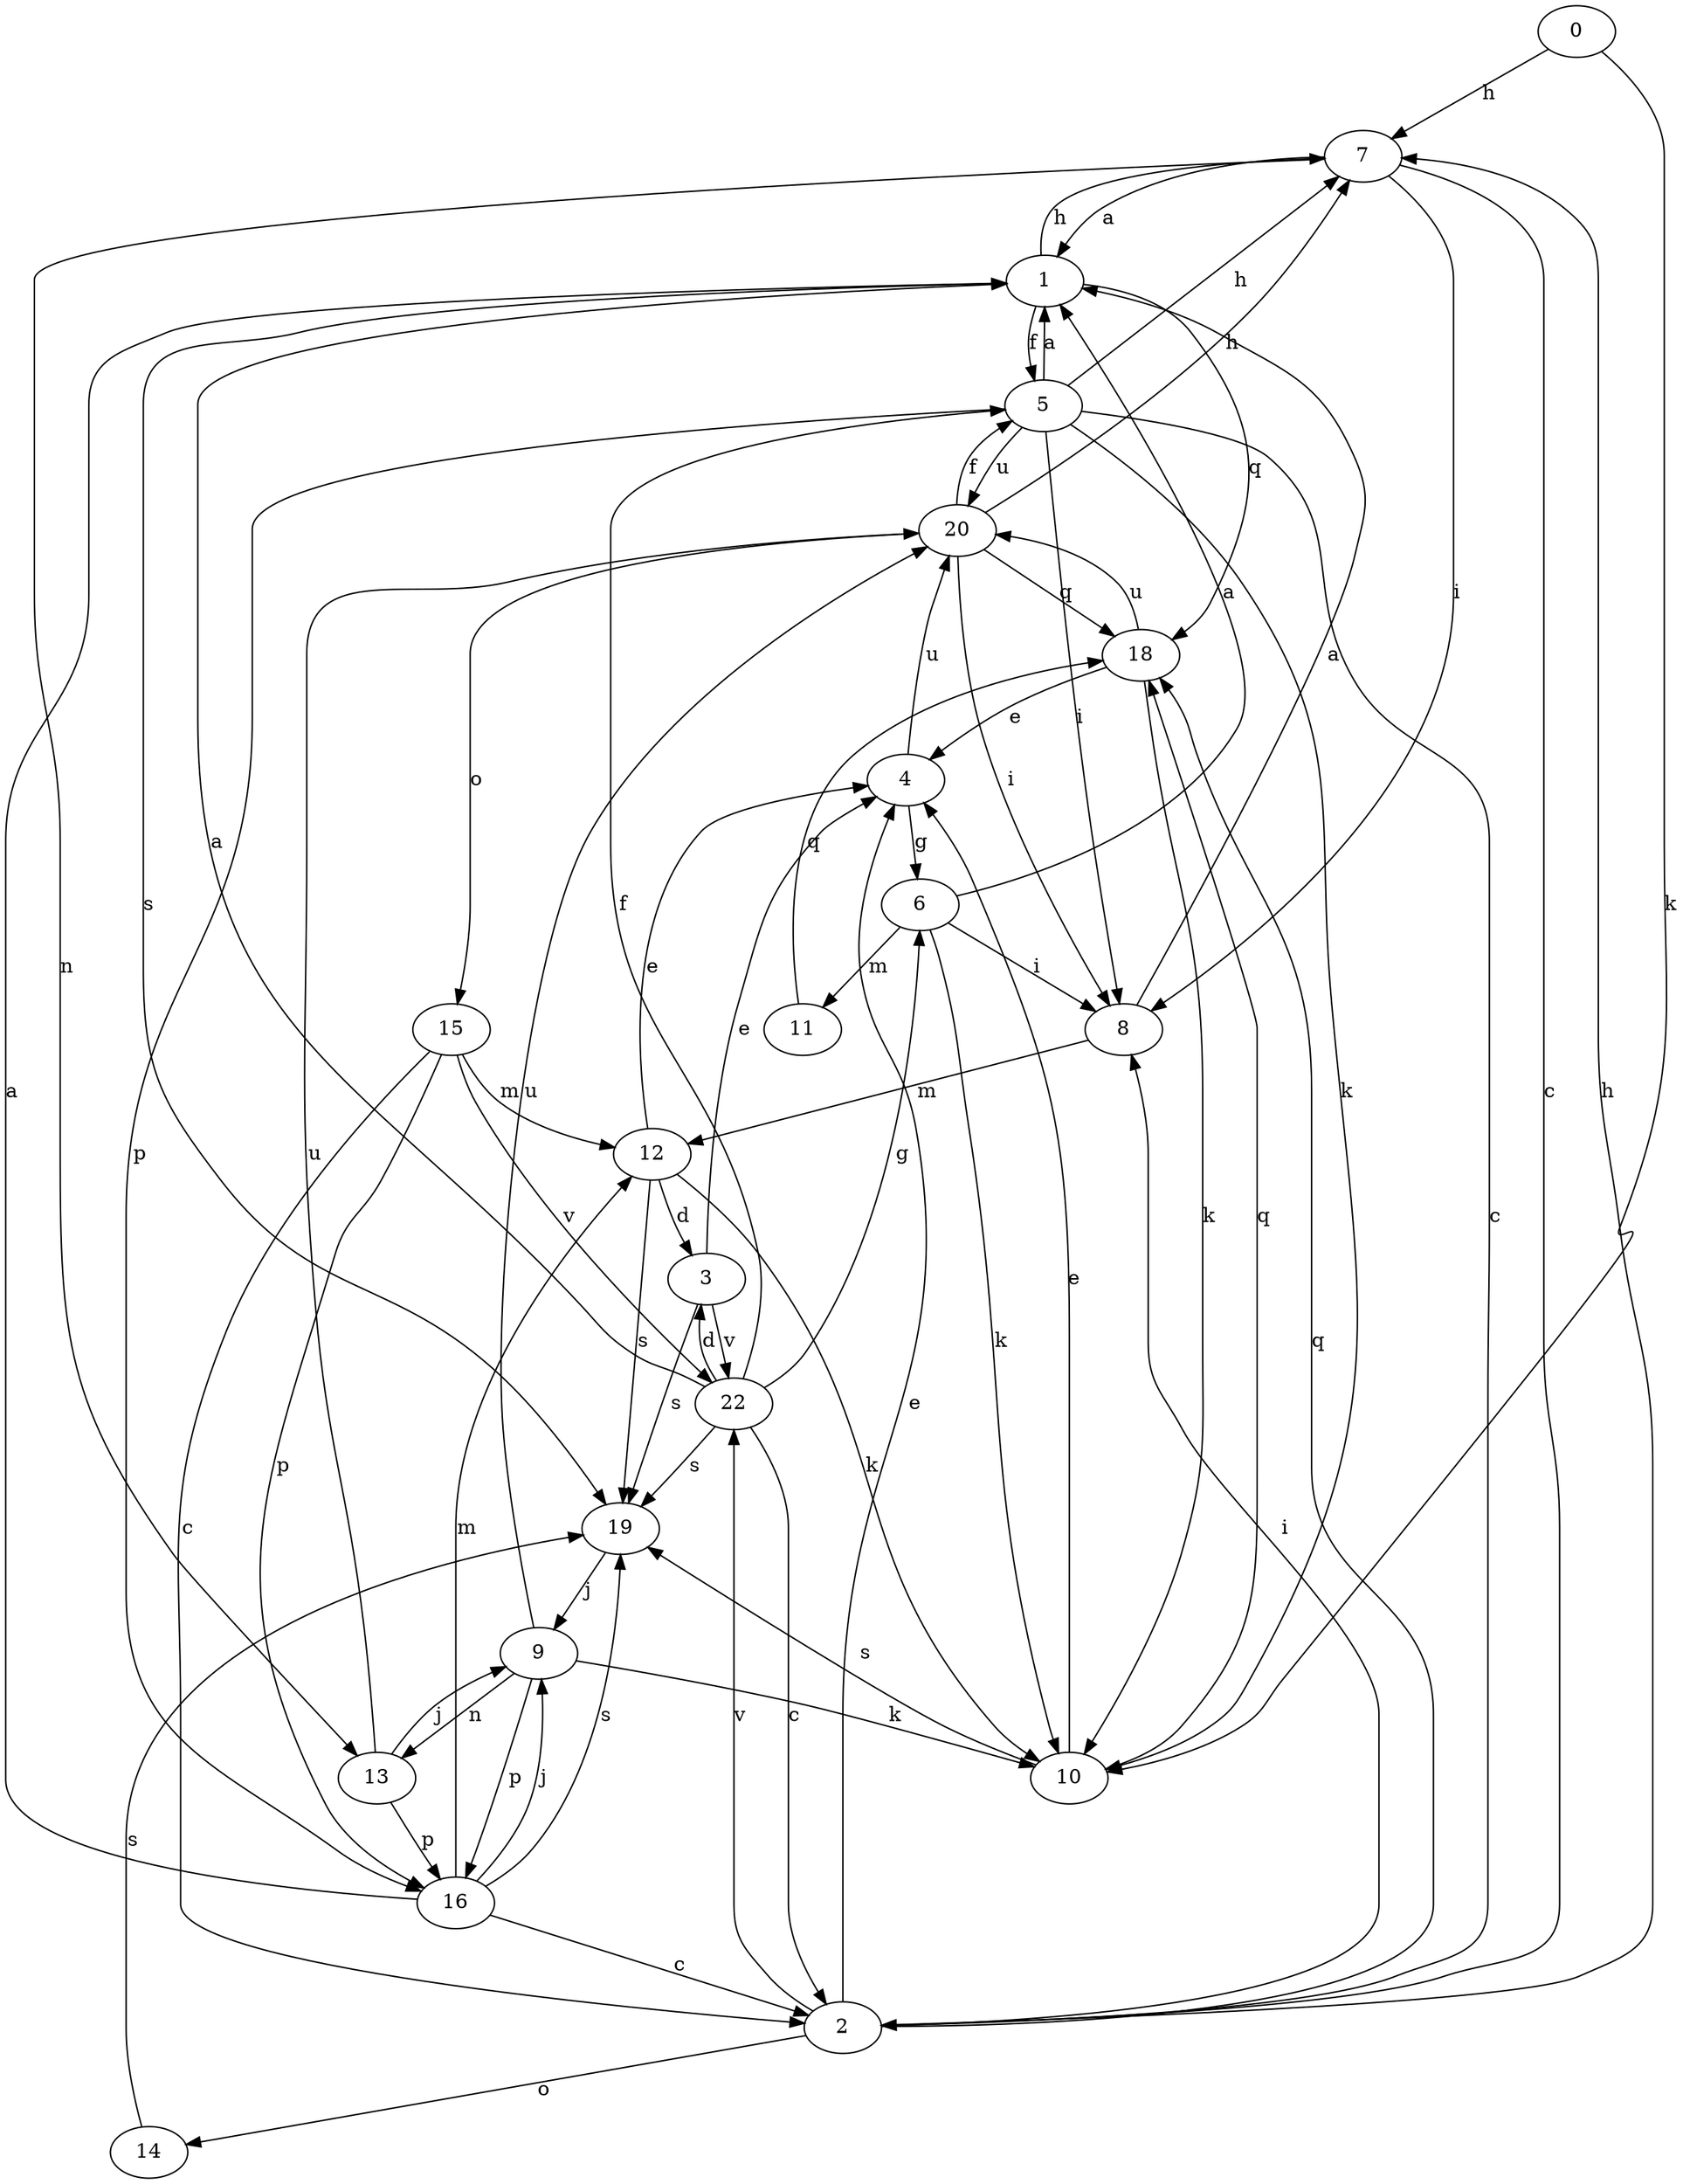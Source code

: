 strict digraph  {
0;
1;
2;
3;
4;
5;
6;
7;
8;
9;
10;
11;
12;
13;
14;
15;
16;
18;
19;
20;
22;
0 -> 7  [label=h];
0 -> 10  [label=k];
1 -> 5  [label=f];
1 -> 7  [label=h];
1 -> 18  [label=q];
1 -> 19  [label=s];
2 -> 4  [label=e];
2 -> 7  [label=h];
2 -> 8  [label=i];
2 -> 14  [label=o];
2 -> 18  [label=q];
2 -> 22  [label=v];
3 -> 4  [label=e];
3 -> 19  [label=s];
3 -> 22  [label=v];
4 -> 6  [label=g];
4 -> 20  [label=u];
5 -> 1  [label=a];
5 -> 2  [label=c];
5 -> 7  [label=h];
5 -> 8  [label=i];
5 -> 10  [label=k];
5 -> 16  [label=p];
5 -> 20  [label=u];
6 -> 1  [label=a];
6 -> 8  [label=i];
6 -> 10  [label=k];
6 -> 11  [label=m];
7 -> 1  [label=a];
7 -> 2  [label=c];
7 -> 8  [label=i];
7 -> 13  [label=n];
8 -> 1  [label=a];
8 -> 12  [label=m];
9 -> 10  [label=k];
9 -> 13  [label=n];
9 -> 16  [label=p];
9 -> 20  [label=u];
10 -> 4  [label=e];
10 -> 18  [label=q];
10 -> 19  [label=s];
11 -> 18  [label=q];
12 -> 3  [label=d];
12 -> 4  [label=e];
12 -> 10  [label=k];
12 -> 19  [label=s];
13 -> 9  [label=j];
13 -> 16  [label=p];
13 -> 20  [label=u];
14 -> 19  [label=s];
15 -> 2  [label=c];
15 -> 12  [label=m];
15 -> 16  [label=p];
15 -> 22  [label=v];
16 -> 1  [label=a];
16 -> 2  [label=c];
16 -> 9  [label=j];
16 -> 12  [label=m];
16 -> 19  [label=s];
18 -> 4  [label=e];
18 -> 10  [label=k];
18 -> 20  [label=u];
19 -> 9  [label=j];
20 -> 5  [label=f];
20 -> 7  [label=h];
20 -> 8  [label=i];
20 -> 15  [label=o];
20 -> 18  [label=q];
22 -> 1  [label=a];
22 -> 2  [label=c];
22 -> 3  [label=d];
22 -> 5  [label=f];
22 -> 6  [label=g];
22 -> 19  [label=s];
}
